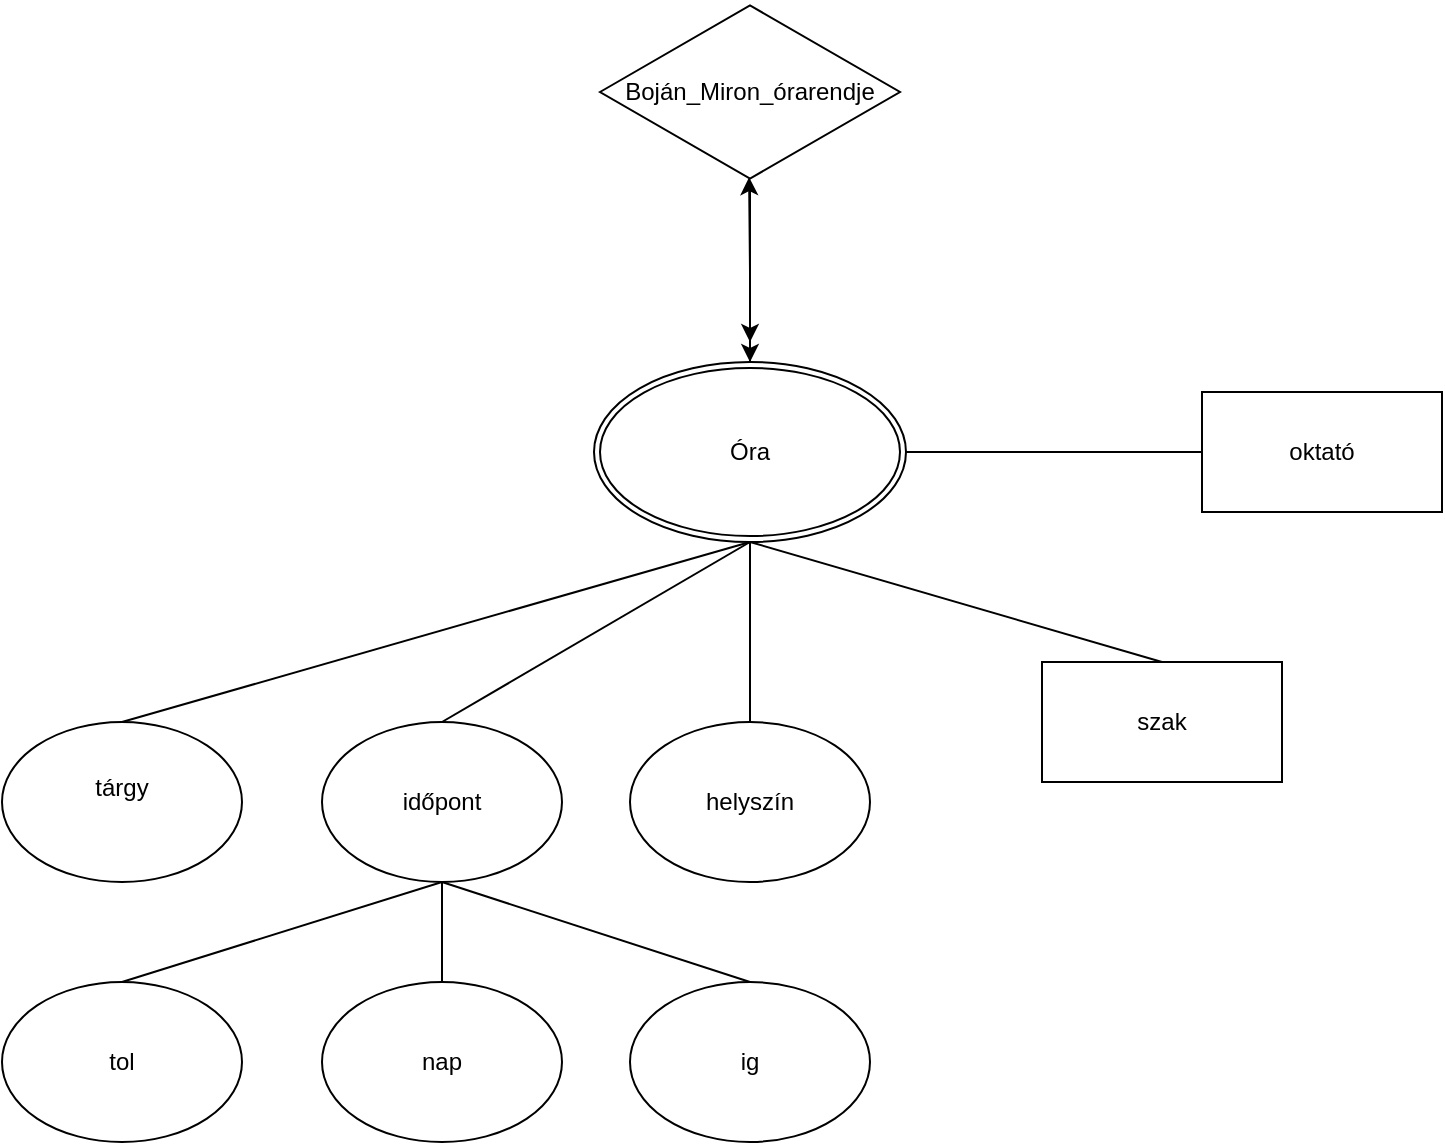 <mxfile version="24.7.16">
  <diagram name="1 oldal" id="kfVMLecshdg8_FVMVHah">
    <mxGraphModel dx="1259" dy="674" grid="1" gridSize="10" guides="1" tooltips="1" connect="1" arrows="1" fold="1" page="1" pageScale="1" pageWidth="827" pageHeight="1169" math="0" shadow="0">
      <root>
        <mxCell id="0" />
        <mxCell id="1" parent="0" />
        <mxCell id="CExlr1bDfGCvhxw4Gxgx-5" style="edgeStyle=orthogonalEdgeStyle;rounded=0;orthogonalLoop=1;jettySize=auto;html=1;entryX=0.5;entryY=0;entryDx=0;entryDy=0;" parent="1" source="CExlr1bDfGCvhxw4Gxgx-1" target="CExlr1bDfGCvhxw4Gxgx-3" edge="1">
          <mxGeometry relative="1" as="geometry" />
        </mxCell>
        <mxCell id="CExlr1bDfGCvhxw4Gxgx-6" style="edgeStyle=orthogonalEdgeStyle;rounded=0;orthogonalLoop=1;jettySize=auto;html=1;" parent="1" source="CExlr1bDfGCvhxw4Gxgx-1" edge="1">
          <mxGeometry relative="1" as="geometry">
            <mxPoint x="414" y="300" as="targetPoint" />
          </mxGeometry>
        </mxCell>
        <mxCell id="CExlr1bDfGCvhxw4Gxgx-14" style="edgeStyle=orthogonalEdgeStyle;rounded=0;orthogonalLoop=1;jettySize=auto;html=1;" parent="1" source="CExlr1bDfGCvhxw4Gxgx-1" edge="1">
          <mxGeometry relative="1" as="geometry">
            <mxPoint x="414" y="250" as="targetPoint" />
          </mxGeometry>
        </mxCell>
        <mxCell id="CExlr1bDfGCvhxw4Gxgx-1" value="Boján_Miron_órarendje" style="html=1;whiteSpace=wrap;aspect=fixed;shape=isoRectangle;" parent="1" vertex="1">
          <mxGeometry x="339" y="80" width="150" height="90" as="geometry" />
        </mxCell>
        <mxCell id="CExlr1bDfGCvhxw4Gxgx-3" value="Óra" style="ellipse;shape=doubleEllipse;margin=3;whiteSpace=wrap;html=1;align=center;" parent="1" vertex="1">
          <mxGeometry x="336" y="260" width="156" height="90" as="geometry" />
        </mxCell>
        <mxCell id="CExlr1bDfGCvhxw4Gxgx-7" style="edgeStyle=orthogonalEdgeStyle;rounded=0;orthogonalLoop=1;jettySize=auto;html=1;entryX=0.497;entryY=0.973;entryDx=0;entryDy=0;entryPerimeter=0;" parent="1" source="CExlr1bDfGCvhxw4Gxgx-3" target="CExlr1bDfGCvhxw4Gxgx-1" edge="1">
          <mxGeometry relative="1" as="geometry" />
        </mxCell>
        <mxCell id="CExlr1bDfGCvhxw4Gxgx-8" value="tárgy&lt;div&gt;&lt;br&gt;&lt;/div&gt;" style="ellipse;whiteSpace=wrap;html=1;" parent="1" vertex="1">
          <mxGeometry x="40" y="440" width="120" height="80" as="geometry" />
        </mxCell>
        <mxCell id="CExlr1bDfGCvhxw4Gxgx-9" value="időpont" style="ellipse;whiteSpace=wrap;html=1;" parent="1" vertex="1">
          <mxGeometry x="200" y="440" width="120" height="80" as="geometry" />
        </mxCell>
        <mxCell id="CExlr1bDfGCvhxw4Gxgx-10" value="helyszín" style="ellipse;whiteSpace=wrap;html=1;" parent="1" vertex="1">
          <mxGeometry x="354" y="440" width="120" height="80" as="geometry" />
        </mxCell>
        <mxCell id="CExlr1bDfGCvhxw4Gxgx-11" value="" style="endArrow=none;html=1;rounded=0;exitX=0.5;exitY=0;exitDx=0;exitDy=0;entryX=0.5;entryY=1;entryDx=0;entryDy=0;" parent="1" source="CExlr1bDfGCvhxw4Gxgx-8" target="CExlr1bDfGCvhxw4Gxgx-3" edge="1">
          <mxGeometry width="50" height="50" relative="1" as="geometry">
            <mxPoint x="390" y="370" as="sourcePoint" />
            <mxPoint x="440" y="320" as="targetPoint" />
          </mxGeometry>
        </mxCell>
        <mxCell id="CExlr1bDfGCvhxw4Gxgx-12" value="" style="endArrow=none;html=1;rounded=0;exitX=0.5;exitY=0;exitDx=0;exitDy=0;entryX=0.5;entryY=1;entryDx=0;entryDy=0;" parent="1" source="CExlr1bDfGCvhxw4Gxgx-9" target="CExlr1bDfGCvhxw4Gxgx-3" edge="1">
          <mxGeometry width="50" height="50" relative="1" as="geometry">
            <mxPoint x="390" y="370" as="sourcePoint" />
            <mxPoint x="440" y="320" as="targetPoint" />
          </mxGeometry>
        </mxCell>
        <mxCell id="CExlr1bDfGCvhxw4Gxgx-13" value="" style="endArrow=none;html=1;rounded=0;exitX=0.5;exitY=0;exitDx=0;exitDy=0;entryX=0.5;entryY=1;entryDx=0;entryDy=0;" parent="1" source="CExlr1bDfGCvhxw4Gxgx-10" target="CExlr1bDfGCvhxw4Gxgx-3" edge="1">
          <mxGeometry width="50" height="50" relative="1" as="geometry">
            <mxPoint x="390" y="370" as="sourcePoint" />
            <mxPoint x="440" y="320" as="targetPoint" />
          </mxGeometry>
        </mxCell>
        <mxCell id="CExlr1bDfGCvhxw4Gxgx-15" value="tol" style="ellipse;whiteSpace=wrap;html=1;" parent="1" vertex="1">
          <mxGeometry x="40" y="570" width="120" height="80" as="geometry" />
        </mxCell>
        <mxCell id="CExlr1bDfGCvhxw4Gxgx-16" value="nap" style="ellipse;whiteSpace=wrap;html=1;" parent="1" vertex="1">
          <mxGeometry x="200" y="570" width="120" height="80" as="geometry" />
        </mxCell>
        <mxCell id="CExlr1bDfGCvhxw4Gxgx-17" value="ig" style="ellipse;whiteSpace=wrap;html=1;" parent="1" vertex="1">
          <mxGeometry x="354" y="570" width="120" height="80" as="geometry" />
        </mxCell>
        <mxCell id="CExlr1bDfGCvhxw4Gxgx-18" value="" style="endArrow=none;html=1;rounded=0;entryX=0.5;entryY=1;entryDx=0;entryDy=0;exitX=0.5;exitY=0;exitDx=0;exitDy=0;" parent="1" source="CExlr1bDfGCvhxw4Gxgx-15" target="CExlr1bDfGCvhxw4Gxgx-9" edge="1">
          <mxGeometry width="50" height="50" relative="1" as="geometry">
            <mxPoint x="290" y="610" as="sourcePoint" />
            <mxPoint x="340" y="560" as="targetPoint" />
          </mxGeometry>
        </mxCell>
        <mxCell id="CExlr1bDfGCvhxw4Gxgx-19" value="" style="endArrow=none;html=1;rounded=0;entryX=0.5;entryY=1;entryDx=0;entryDy=0;exitX=0.5;exitY=0;exitDx=0;exitDy=0;" parent="1" source="CExlr1bDfGCvhxw4Gxgx-16" target="CExlr1bDfGCvhxw4Gxgx-9" edge="1">
          <mxGeometry width="50" height="50" relative="1" as="geometry">
            <mxPoint x="290" y="610" as="sourcePoint" />
            <mxPoint x="340" y="560" as="targetPoint" />
          </mxGeometry>
        </mxCell>
        <mxCell id="CExlr1bDfGCvhxw4Gxgx-20" value="" style="endArrow=none;html=1;rounded=0;entryX=0.5;entryY=1;entryDx=0;entryDy=0;exitX=0.5;exitY=0;exitDx=0;exitDy=0;" parent="1" source="CExlr1bDfGCvhxw4Gxgx-17" target="CExlr1bDfGCvhxw4Gxgx-9" edge="1">
          <mxGeometry width="50" height="50" relative="1" as="geometry">
            <mxPoint x="290" y="610" as="sourcePoint" />
            <mxPoint x="340" y="560" as="targetPoint" />
          </mxGeometry>
        </mxCell>
        <mxCell id="CExlr1bDfGCvhxw4Gxgx-21" value="szak" style="rounded=0;whiteSpace=wrap;html=1;" parent="1" vertex="1">
          <mxGeometry x="560" y="410" width="120" height="60" as="geometry" />
        </mxCell>
        <mxCell id="CExlr1bDfGCvhxw4Gxgx-22" value="" style="endArrow=none;html=1;rounded=0;entryX=0.5;entryY=1;entryDx=0;entryDy=0;exitX=0.5;exitY=0;exitDx=0;exitDy=0;" parent="1" source="CExlr1bDfGCvhxw4Gxgx-21" target="CExlr1bDfGCvhxw4Gxgx-3" edge="1">
          <mxGeometry width="50" height="50" relative="1" as="geometry">
            <mxPoint x="380" y="450" as="sourcePoint" />
            <mxPoint x="430" y="400" as="targetPoint" />
          </mxGeometry>
        </mxCell>
        <mxCell id="CExlr1bDfGCvhxw4Gxgx-23" value="oktató" style="rounded=0;whiteSpace=wrap;html=1;" parent="1" vertex="1">
          <mxGeometry x="640" y="275" width="120" height="60" as="geometry" />
        </mxCell>
        <mxCell id="OMNNema2XUMmknLh5wH9-1" value="" style="endArrow=none;html=1;rounded=0;entryX=0;entryY=0.5;entryDx=0;entryDy=0;exitX=1;exitY=0.5;exitDx=0;exitDy=0;" edge="1" parent="1" source="CExlr1bDfGCvhxw4Gxgx-3" target="CExlr1bDfGCvhxw4Gxgx-23">
          <mxGeometry width="50" height="50" relative="1" as="geometry">
            <mxPoint x="390" y="370" as="sourcePoint" />
            <mxPoint x="440" y="320" as="targetPoint" />
          </mxGeometry>
        </mxCell>
      </root>
    </mxGraphModel>
  </diagram>
</mxfile>
